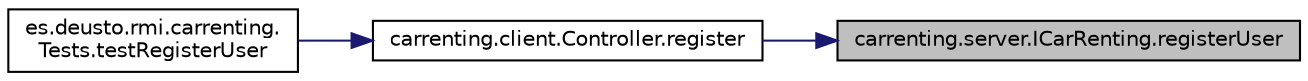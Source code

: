 digraph "carrenting.server.ICarRenting.registerUser"
{
 // LATEX_PDF_SIZE
  edge [fontname="Helvetica",fontsize="10",labelfontname="Helvetica",labelfontsize="10"];
  node [fontname="Helvetica",fontsize="10",shape=record];
  rankdir="RL";
  Node77 [label="carrenting.server.ICarRenting.registerUser",height=0.2,width=0.4,color="black", fillcolor="grey75", style="filled", fontcolor="black",tooltip=" "];
  Node77 -> Node78 [dir="back",color="midnightblue",fontsize="10",style="solid",fontname="Helvetica"];
  Node78 [label="carrenting.client.Controller.register",height=0.2,width=0.4,color="black", fillcolor="white", style="filled",URL="$classcarrenting_1_1client_1_1_controller.html#a642d9b66b13dcba6c1843c0bee2f060e",tooltip=" "];
  Node78 -> Node79 [dir="back",color="midnightblue",fontsize="10",style="solid",fontname="Helvetica"];
  Node79 [label="es.deusto.rmi.carrenting.\lTests.testRegisterUser",height=0.2,width=0.4,color="black", fillcolor="white", style="filled",URL="$classes_1_1deusto_1_1rmi_1_1carrenting_1_1_tests.html#aaab393346daaae250b4d9cf46475db27",tooltip=" "];
}

